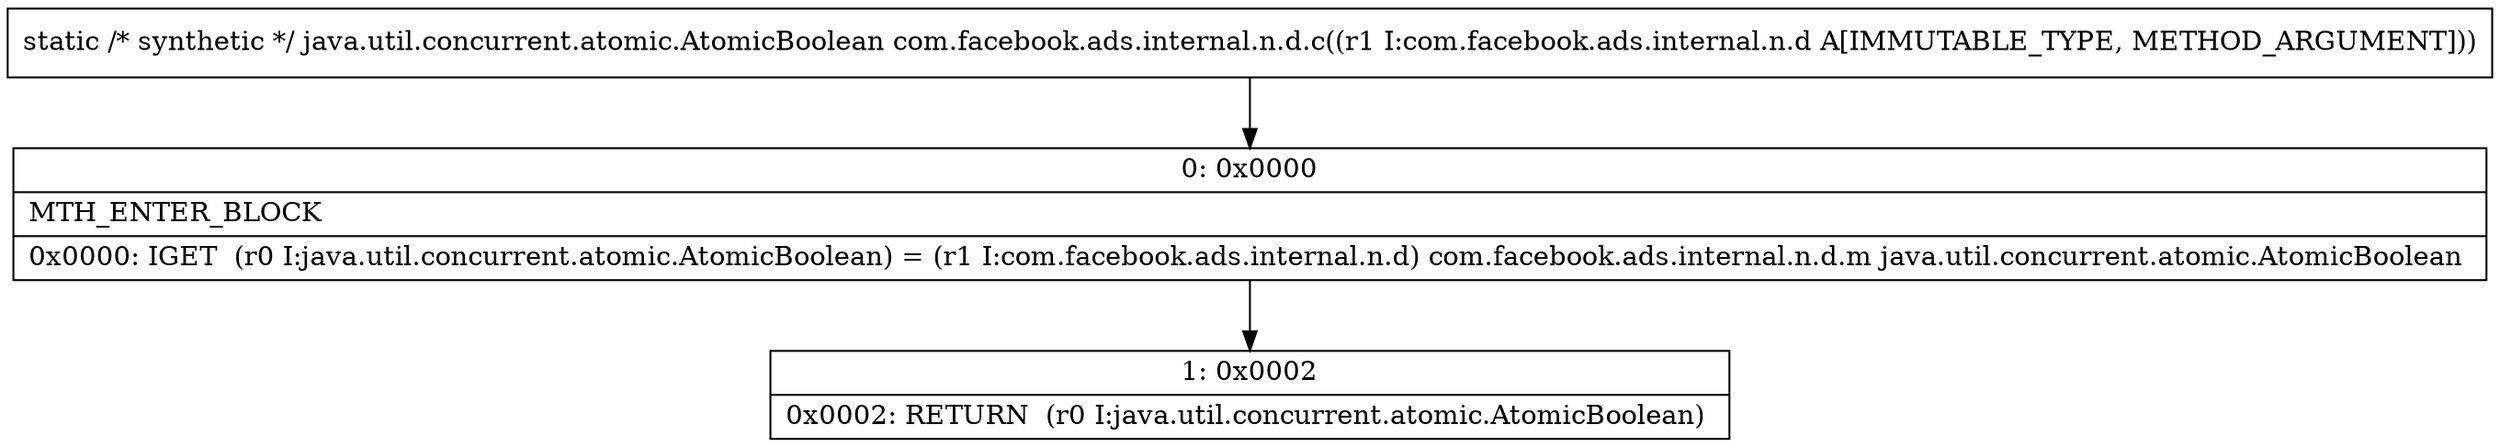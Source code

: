digraph "CFG forcom.facebook.ads.internal.n.d.c(Lcom\/facebook\/ads\/internal\/n\/d;)Ljava\/util\/concurrent\/atomic\/AtomicBoolean;" {
Node_0 [shape=record,label="{0\:\ 0x0000|MTH_ENTER_BLOCK\l|0x0000: IGET  (r0 I:java.util.concurrent.atomic.AtomicBoolean) = (r1 I:com.facebook.ads.internal.n.d) com.facebook.ads.internal.n.d.m java.util.concurrent.atomic.AtomicBoolean \l}"];
Node_1 [shape=record,label="{1\:\ 0x0002|0x0002: RETURN  (r0 I:java.util.concurrent.atomic.AtomicBoolean) \l}"];
MethodNode[shape=record,label="{static \/* synthetic *\/ java.util.concurrent.atomic.AtomicBoolean com.facebook.ads.internal.n.d.c((r1 I:com.facebook.ads.internal.n.d A[IMMUTABLE_TYPE, METHOD_ARGUMENT])) }"];
MethodNode -> Node_0;
Node_0 -> Node_1;
}

